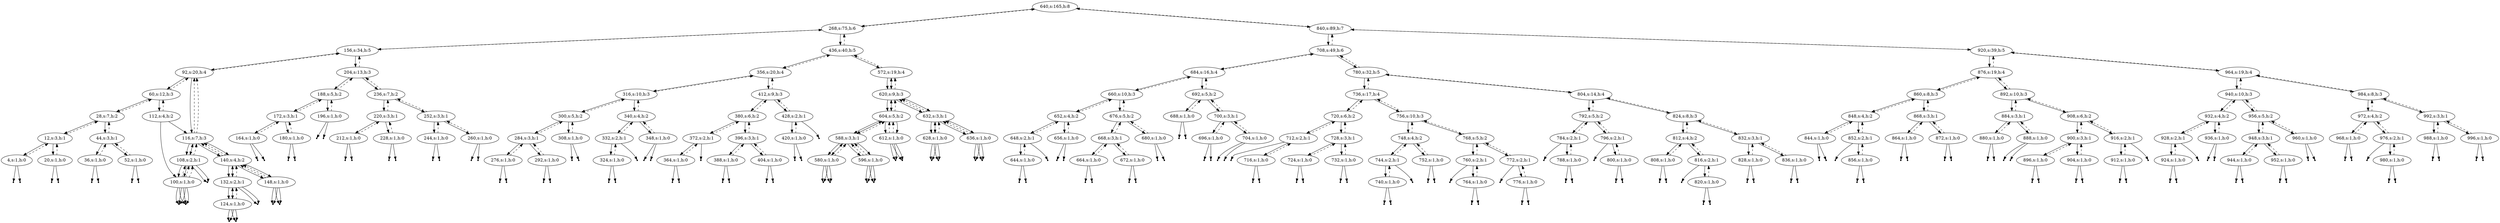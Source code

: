 digraph Blahblah{
{rank = same ; "640"};
nulll4 [shape=point];
4 -> nulll4;
4[label="4,s:1,h:0"];
4 -> 12[style=dashed];
nullr4 [shape=point];
4 -> nullr4;
12 -> 4;
12[label="12,s:3,h:1"];
12 -> 28[style=dashed];
nulll20 [shape=point];
20 -> nulll20;
20[label="20,s:1,h:0"];
20 -> 12[style=dashed];
nullr20 [shape=point];
20 -> nullr20;
12 -> 20;
28 -> 12;
28[label="28,s:7,h:2"];
28 -> 60[style=dashed];
nulll36 [shape=point];
36 -> nulll36;
36[label="36,s:1,h:0"];
36 -> 44[style=dashed];
nullr36 [shape=point];
36 -> nullr36;
44 -> 36;
44[label="44,s:3,h:1"];
44 -> 28[style=dashed];
nulll52 [shape=point];
52 -> nulll52;
52[label="52,s:1,h:0"];
52 -> 44[style=dashed];
nullr52 [shape=point];
52 -> nullr52;
44 -> 52;
28 -> 44;
60 -> 28;
60[label="60,s:12,h:3"];
60 -> 92[style=dashed];
nulll100 [shape=point];
100 -> nulll100;
100[label="100,s:1,h:0"];
100 -> 108[style=dashed];
nullr100 [shape=point];
100 -> nullr100;
112 -> 100;
112[label="112,s:4,h:2"];
112 -> 60[style=dashed];
nulll100 [shape=point];
100 -> nulll100;
100[label="100,s:1,h:0"];
100 -> 108[style=dashed];
nullr100 [shape=point];
100 -> nullr100;
108 -> 100;
108[label="108,s:2,h:1"];
108 -> 116[style=dashed];
nullr108 [shape=point];
108 -> nullr108;
116 -> 108;
116[label="116,s:7,h:3"];
116 -> 92[style=dashed];
nulll124 [shape=point];
124 -> nulll124;
124[label="124,s:1,h:0"];
124 -> 132[style=dashed];
nullr124 [shape=point];
124 -> nullr124;
132 -> 124;
132[label="132,s:2,h:1"];
132 -> 140[style=dashed];
nullr132 [shape=point];
132 -> nullr132;
140 -> 132;
140[label="140,s:4,h:2"];
140 -> 116[style=dashed];
nulll148 [shape=point];
148 -> nulll148;
148[label="148,s:1,h:0"];
148 -> 140[style=dashed];
nullr148 [shape=point];
148 -> nullr148;
140 -> 148;
116 -> 140;
112 -> 116;
60 -> 112;
92 -> 60;
92[label="92,s:20,h:4"];
92 -> 156[style=dashed];
nulll100 [shape=point];
100 -> nulll100;
100[label="100,s:1,h:0"];
100 -> 108[style=dashed];
nullr100 [shape=point];
100 -> nullr100;
108 -> 100;
108[label="108,s:2,h:1"];
108 -> 116[style=dashed];
nullr108 [shape=point];
108 -> nullr108;
116 -> 108;
116[label="116,s:7,h:3"];
116 -> 92[style=dashed];
nulll124 [shape=point];
124 -> nulll124;
124[label="124,s:1,h:0"];
124 -> 132[style=dashed];
nullr124 [shape=point];
124 -> nullr124;
132 -> 124;
132[label="132,s:2,h:1"];
132 -> 140[style=dashed];
nullr132 [shape=point];
132 -> nullr132;
140 -> 132;
140[label="140,s:4,h:2"];
140 -> 116[style=dashed];
nulll148 [shape=point];
148 -> nulll148;
148[label="148,s:1,h:0"];
148 -> 140[style=dashed];
nullr148 [shape=point];
148 -> nullr148;
140 -> 148;
116 -> 140;
92 -> 116;
156 -> 92;
156[label="156,s:34,h:5"];
156 -> 268[style=dashed];
nulll164 [shape=point];
164 -> nulll164;
164[label="164,s:1,h:0"];
164 -> 172[style=dashed];
nullr164 [shape=point];
164 -> nullr164;
172 -> 164;
172[label="172,s:3,h:1"];
172 -> 188[style=dashed];
nulll180 [shape=point];
180 -> nulll180;
180[label="180,s:1,h:0"];
180 -> 172[style=dashed];
nullr180 [shape=point];
180 -> nullr180;
172 -> 180;
188 -> 172;
188[label="188,s:5,h:2"];
188 -> 204[style=dashed];
nulll196 [shape=point];
196 -> nulll196;
196[label="196,s:1,h:0"];
196 -> 188[style=dashed];
nullr196 [shape=point];
196 -> nullr196;
188 -> 196;
204 -> 188;
204[label="204,s:13,h:3"];
204 -> 156[style=dashed];
nulll212 [shape=point];
212 -> nulll212;
212[label="212,s:1,h:0"];
212 -> 220[style=dashed];
nullr212 [shape=point];
212 -> nullr212;
220 -> 212;
220[label="220,s:3,h:1"];
220 -> 236[style=dashed];
nulll228 [shape=point];
228 -> nulll228;
228[label="228,s:1,h:0"];
228 -> 220[style=dashed];
nullr228 [shape=point];
228 -> nullr228;
220 -> 228;
236 -> 220;
236[label="236,s:7,h:2"];
236 -> 204[style=dashed];
nulll244 [shape=point];
244 -> nulll244;
244[label="244,s:1,h:0"];
244 -> 252[style=dashed];
nullr244 [shape=point];
244 -> nullr244;
252 -> 244;
252[label="252,s:3,h:1"];
252 -> 236[style=dashed];
nulll260 [shape=point];
260 -> nulll260;
260[label="260,s:1,h:0"];
260 -> 252[style=dashed];
nullr260 [shape=point];
260 -> nullr260;
252 -> 260;
236 -> 252;
204 -> 236;
156 -> 204;
268 -> 156;
268[label="268,s:75,h:6"];
268 -> 640[style=dashed];
nulll276 [shape=point];
276 -> nulll276;
276[label="276,s:1,h:0"];
276 -> 284[style=dashed];
nullr276 [shape=point];
276 -> nullr276;
284 -> 276;
284[label="284,s:3,h:1"];
284 -> 300[style=dashed];
nulll292 [shape=point];
292 -> nulll292;
292[label="292,s:1,h:0"];
292 -> 284[style=dashed];
nullr292 [shape=point];
292 -> nullr292;
284 -> 292;
300 -> 284;
300[label="300,s:5,h:2"];
300 -> 316[style=dashed];
nulll308 [shape=point];
308 -> nulll308;
308[label="308,s:1,h:0"];
308 -> 300[style=dashed];
nullr308 [shape=point];
308 -> nullr308;
300 -> 308;
316 -> 300;
316[label="316,s:10,h:3"];
316 -> 356[style=dashed];
nulll324 [shape=point];
324 -> nulll324;
324[label="324,s:1,h:0"];
324 -> 332[style=dashed];
nullr324 [shape=point];
324 -> nullr324;
332 -> 324;
332[label="332,s:2,h:1"];
332 -> 340[style=dashed];
nullr332 [shape=point];
332 -> nullr332;
340 -> 332;
340[label="340,s:4,h:2"];
340 -> 316[style=dashed];
nulll348 [shape=point];
348 -> nulll348;
348[label="348,s:1,h:0"];
348 -> 340[style=dashed];
nullr348 [shape=point];
348 -> nullr348;
340 -> 348;
316 -> 340;
356 -> 316;
356[label="356,s:20,h:4"];
356 -> 436[style=dashed];
nulll364 [shape=point];
364 -> nulll364;
364[label="364,s:1,h:0"];
364 -> 372[style=dashed];
nullr364 [shape=point];
364 -> nullr364;
372 -> 364;
372[label="372,s:2,h:1"];
372 -> 380[style=dashed];
nullr372 [shape=point];
372 -> nullr372;
380 -> 372;
380[label="380,s:6,h:2"];
380 -> 412[style=dashed];
nulll388 [shape=point];
388 -> nulll388;
388[label="388,s:1,h:0"];
388 -> 396[style=dashed];
nullr388 [shape=point];
388 -> nullr388;
396 -> 388;
396[label="396,s:3,h:1"];
396 -> 380[style=dashed];
nulll404 [shape=point];
404 -> nulll404;
404[label="404,s:1,h:0"];
404 -> 396[style=dashed];
nullr404 [shape=point];
404 -> nullr404;
396 -> 404;
380 -> 396;
412 -> 380;
412[label="412,s:9,h:3"];
412 -> 356[style=dashed];
nulll420 [shape=point];
420 -> nulll420;
420[label="420,s:1,h:0"];
420 -> 428[style=dashed];
nullr420 [shape=point];
420 -> nullr420;
428 -> 420;
428[label="428,s:2,h:1"];
428 -> 412[style=dashed];
nullr428 [shape=point];
428 -> nullr428;
412 -> 428;
356 -> 412;
436 -> 356;
436[label="436,s:40,h:5"];
436 -> 268[style=dashed];
nulll580 [shape=point];
580 -> nulll580;
580[label="580,s:1,h:0"];
580 -> 588[style=dashed];
nullr580 [shape=point];
580 -> nullr580;
588 -> 580;
588[label="588,s:3,h:1"];
588 -> 604[style=dashed];
nulll596 [shape=point];
596 -> nulll596;
596[label="596,s:1,h:0"];
596 -> 588[style=dashed];
nullr596 [shape=point];
596 -> nullr596;
588 -> 596;
604 -> 588;
604[label="604,s:5,h:2"];
604 -> 620[style=dashed];
nulll612 [shape=point];
612 -> nulll612;
612[label="612,s:1,h:0"];
612 -> 604[style=dashed];
nullr612 [shape=point];
612 -> nullr612;
604 -> 612;
620 -> 604;
620[label="620,s:9,h:3"];
620 -> 572[style=dashed];
nulll628 [shape=point];
628 -> nulll628;
628[label="628,s:1,h:0"];
628 -> 632[style=dashed];
nullr628 [shape=point];
628 -> nullr628;
632 -> 628;
632[label="632,s:3,h:1"];
632 -> 620[style=dashed];
nulll636 [shape=point];
636 -> nulll636;
636[label="636,s:1,h:0"];
636 -> 632[style=dashed];
nullr636 [shape=point];
636 -> nullr636;
632 -> 636;
620 -> 632;
572 -> 620;
572[label="572,s:19,h:4"];
572 -> 436[style=dashed];
nulll580 [shape=point];
580 -> nulll580;
580[label="580,s:1,h:0"];
580 -> 588[style=dashed];
nullr580 [shape=point];
580 -> nullr580;
588 -> 580;
588[label="588,s:3,h:1"];
588 -> 604[style=dashed];
nulll596 [shape=point];
596 -> nulll596;
596[label="596,s:1,h:0"];
596 -> 588[style=dashed];
nullr596 [shape=point];
596 -> nullr596;
588 -> 596;
604 -> 588;
604[label="604,s:5,h:2"];
604 -> 620[style=dashed];
nulll612 [shape=point];
612 -> nulll612;
612[label="612,s:1,h:0"];
612 -> 604[style=dashed];
nullr612 [shape=point];
612 -> nullr612;
604 -> 612;
620 -> 604;
620[label="620,s:9,h:3"];
620 -> 572[style=dashed];
nulll628 [shape=point];
628 -> nulll628;
628[label="628,s:1,h:0"];
628 -> 632[style=dashed];
nullr628 [shape=point];
628 -> nullr628;
632 -> 628;
632[label="632,s:3,h:1"];
632 -> 620[style=dashed];
nulll636 [shape=point];
636 -> nulll636;
636[label="636,s:1,h:0"];
636 -> 632[style=dashed];
nullr636 [shape=point];
636 -> nullr636;
632 -> 636;
620 -> 632;
572 -> 620;
436 -> 572;
268 -> 436;
640 -> 268;
640[label="640,s:165,h:8"];
nulll644 [shape=point];
644 -> nulll644;
644[label="644,s:1,h:0"];
644 -> 648[style=dashed];
nullr644 [shape=point];
644 -> nullr644;
648 -> 644;
648[label="648,s:2,h:1"];
648 -> 652[style=dashed];
nullr648 [shape=point];
648 -> nullr648;
652 -> 648;
652[label="652,s:4,h:2"];
652 -> 660[style=dashed];
nulll656 [shape=point];
656 -> nulll656;
656[label="656,s:1,h:0"];
656 -> 652[style=dashed];
nullr656 [shape=point];
656 -> nullr656;
652 -> 656;
660 -> 652;
660[label="660,s:10,h:3"];
660 -> 684[style=dashed];
nulll664 [shape=point];
664 -> nulll664;
664[label="664,s:1,h:0"];
664 -> 668[style=dashed];
nullr664 [shape=point];
664 -> nullr664;
668 -> 664;
668[label="668,s:3,h:1"];
668 -> 676[style=dashed];
nulll672 [shape=point];
672 -> nulll672;
672[label="672,s:1,h:0"];
672 -> 668[style=dashed];
nullr672 [shape=point];
672 -> nullr672;
668 -> 672;
676 -> 668;
676[label="676,s:5,h:2"];
676 -> 660[style=dashed];
nulll680 [shape=point];
680 -> nulll680;
680[label="680,s:1,h:0"];
680 -> 676[style=dashed];
nullr680 [shape=point];
680 -> nullr680;
676 -> 680;
660 -> 676;
684 -> 660;
684[label="684,s:16,h:4"];
684 -> 708[style=dashed];
nulll688 [shape=point];
688 -> nulll688;
688[label="688,s:1,h:0"];
688 -> 692[style=dashed];
nullr688 [shape=point];
688 -> nullr688;
692 -> 688;
692[label="692,s:5,h:2"];
692 -> 684[style=dashed];
nulll696 [shape=point];
696 -> nulll696;
696[label="696,s:1,h:0"];
696 -> 700[style=dashed];
nullr696 [shape=point];
696 -> nullr696;
700 -> 696;
700[label="700,s:3,h:1"];
700 -> 692[style=dashed];
nulll704 [shape=point];
704 -> nulll704;
704[label="704,s:1,h:0"];
704 -> 700[style=dashed];
nullr704 [shape=point];
704 -> nullr704;
700 -> 704;
692 -> 700;
684 -> 692;
708 -> 684;
708[label="708,s:49,h:6"];
708 -> 840[style=dashed];
nulll712 [shape=point];
712 -> nulll712;
712[label="712,s:2,h:1"];
712 -> 720[style=dashed];
nulll716 [shape=point];
716 -> nulll716;
716[label="716,s:1,h:0"];
716 -> 712[style=dashed];
nullr716 [shape=point];
716 -> nullr716;
712 -> 716;
720 -> 712;
720[label="720,s:6,h:2"];
720 -> 736[style=dashed];
nulll724 [shape=point];
724 -> nulll724;
724[label="724,s:1,h:0"];
724 -> 728[style=dashed];
nullr724 [shape=point];
724 -> nullr724;
728 -> 724;
728[label="728,s:3,h:1"];
728 -> 720[style=dashed];
nulll732 [shape=point];
732 -> nulll732;
732[label="732,s:1,h:0"];
732 -> 728[style=dashed];
nullr732 [shape=point];
732 -> nullr732;
728 -> 732;
720 -> 728;
736 -> 720;
736[label="736,s:17,h:4"];
736 -> 780[style=dashed];
nulll740 [shape=point];
740 -> nulll740;
740[label="740,s:1,h:0"];
740 -> 744[style=dashed];
nullr740 [shape=point];
740 -> nullr740;
744 -> 740;
744[label="744,s:2,h:1"];
744 -> 748[style=dashed];
nullr744 [shape=point];
744 -> nullr744;
748 -> 744;
748[label="748,s:4,h:2"];
748 -> 756[style=dashed];
nulll752 [shape=point];
752 -> nulll752;
752[label="752,s:1,h:0"];
752 -> 748[style=dashed];
nullr752 [shape=point];
752 -> nullr752;
748 -> 752;
756 -> 748;
756[label="756,s:10,h:3"];
756 -> 736[style=dashed];
nulll760 [shape=point];
760 -> nulll760;
760[label="760,s:2,h:1"];
760 -> 768[style=dashed];
nulll764 [shape=point];
764 -> nulll764;
764[label="764,s:1,h:0"];
764 -> 760[style=dashed];
nullr764 [shape=point];
764 -> nullr764;
760 -> 764;
768 -> 760;
768[label="768,s:5,h:2"];
768 -> 756[style=dashed];
nulll772 [shape=point];
772 -> nulll772;
772[label="772,s:2,h:1"];
772 -> 768[style=dashed];
nulll776 [shape=point];
776 -> nulll776;
776[label="776,s:1,h:0"];
776 -> 772[style=dashed];
nullr776 [shape=point];
776 -> nullr776;
772 -> 776;
768 -> 772;
756 -> 768;
736 -> 756;
780 -> 736;
780[label="780,s:32,h:5"];
780 -> 708[style=dashed];
nulll784 [shape=point];
784 -> nulll784;
784[label="784,s:2,h:1"];
784 -> 792[style=dashed];
nulll788 [shape=point];
788 -> nulll788;
788[label="788,s:1,h:0"];
788 -> 784[style=dashed];
nullr788 [shape=point];
788 -> nullr788;
784 -> 788;
792 -> 784;
792[label="792,s:5,h:2"];
792 -> 804[style=dashed];
nulll796 [shape=point];
796 -> nulll796;
796[label="796,s:2,h:1"];
796 -> 792[style=dashed];
nulll800 [shape=point];
800 -> nulll800;
800[label="800,s:1,h:0"];
800 -> 796[style=dashed];
nullr800 [shape=point];
800 -> nullr800;
796 -> 800;
792 -> 796;
804 -> 792;
804[label="804,s:14,h:4"];
804 -> 780[style=dashed];
nulll808 [shape=point];
808 -> nulll808;
808[label="808,s:1,h:0"];
808 -> 812[style=dashed];
nullr808 [shape=point];
808 -> nullr808;
812 -> 808;
812[label="812,s:4,h:2"];
812 -> 824[style=dashed];
nulll816 [shape=point];
816 -> nulll816;
816[label="816,s:2,h:1"];
816 -> 812[style=dashed];
nulll820 [shape=point];
820 -> nulll820;
820[label="820,s:1,h:0"];
820 -> 816[style=dashed];
nullr820 [shape=point];
820 -> nullr820;
816 -> 820;
812 -> 816;
824 -> 812;
824[label="824,s:8,h:3"];
824 -> 804[style=dashed];
nulll828 [shape=point];
828 -> nulll828;
828[label="828,s:1,h:0"];
828 -> 832[style=dashed];
nullr828 [shape=point];
828 -> nullr828;
832 -> 828;
832[label="832,s:3,h:1"];
832 -> 824[style=dashed];
nulll836 [shape=point];
836 -> nulll836;
836[label="836,s:1,h:0"];
836 -> 832[style=dashed];
nullr836 [shape=point];
836 -> nullr836;
832 -> 836;
824 -> 832;
804 -> 824;
780 -> 804;
708 -> 780;
840 -> 708;
840[label="840,s:89,h:7"];
840 -> 640[style=dashed];
nulll844 [shape=point];
844 -> nulll844;
844[label="844,s:1,h:0"];
844 -> 848[style=dashed];
nullr844 [shape=point];
844 -> nullr844;
848 -> 844;
848[label="848,s:4,h:2"];
848 -> 860[style=dashed];
nulll852 [shape=point];
852 -> nulll852;
852[label="852,s:2,h:1"];
852 -> 848[style=dashed];
nulll856 [shape=point];
856 -> nulll856;
856[label="856,s:1,h:0"];
856 -> 852[style=dashed];
nullr856 [shape=point];
856 -> nullr856;
852 -> 856;
848 -> 852;
860 -> 848;
860[label="860,s:8,h:3"];
860 -> 876[style=dashed];
nulll864 [shape=point];
864 -> nulll864;
864[label="864,s:1,h:0"];
864 -> 868[style=dashed];
nullr864 [shape=point];
864 -> nullr864;
868 -> 864;
868[label="868,s:3,h:1"];
868 -> 860[style=dashed];
nulll872 [shape=point];
872 -> nulll872;
872[label="872,s:1,h:0"];
872 -> 868[style=dashed];
nullr872 [shape=point];
872 -> nullr872;
868 -> 872;
860 -> 868;
876 -> 860;
876[label="876,s:19,h:4"];
876 -> 920[style=dashed];
nulll880 [shape=point];
880 -> nulll880;
880[label="880,s:1,h:0"];
880 -> 884[style=dashed];
nullr880 [shape=point];
880 -> nullr880;
884 -> 880;
884[label="884,s:3,h:1"];
884 -> 892[style=dashed];
nulll888 [shape=point];
888 -> nulll888;
888[label="888,s:1,h:0"];
888 -> 884[style=dashed];
nullr888 [shape=point];
888 -> nullr888;
884 -> 888;
892 -> 884;
892[label="892,s:10,h:3"];
892 -> 876[style=dashed];
nulll896 [shape=point];
896 -> nulll896;
896[label="896,s:1,h:0"];
896 -> 900[style=dashed];
nullr896 [shape=point];
896 -> nullr896;
900 -> 896;
900[label="900,s:3,h:1"];
900 -> 908[style=dashed];
nulll904 [shape=point];
904 -> nulll904;
904[label="904,s:1,h:0"];
904 -> 900[style=dashed];
nullr904 [shape=point];
904 -> nullr904;
900 -> 904;
908 -> 900;
908[label="908,s:6,h:2"];
908 -> 892[style=dashed];
nulll912 [shape=point];
912 -> nulll912;
912[label="912,s:1,h:0"];
912 -> 916[style=dashed];
nullr912 [shape=point];
912 -> nullr912;
916 -> 912;
916[label="916,s:2,h:1"];
916 -> 908[style=dashed];
nullr916 [shape=point];
916 -> nullr916;
908 -> 916;
892 -> 908;
876 -> 892;
920 -> 876;
920[label="920,s:39,h:5"];
920 -> 840[style=dashed];
nulll924 [shape=point];
924 -> nulll924;
924[label="924,s:1,h:0"];
924 -> 928[style=dashed];
nullr924 [shape=point];
924 -> nullr924;
928 -> 924;
928[label="928,s:2,h:1"];
928 -> 932[style=dashed];
nullr928 [shape=point];
928 -> nullr928;
932 -> 928;
932[label="932,s:4,h:2"];
932 -> 940[style=dashed];
nulll936 [shape=point];
936 -> nulll936;
936[label="936,s:1,h:0"];
936 -> 932[style=dashed];
nullr936 [shape=point];
936 -> nullr936;
932 -> 936;
940 -> 932;
940[label="940,s:10,h:3"];
940 -> 964[style=dashed];
nulll944 [shape=point];
944 -> nulll944;
944[label="944,s:1,h:0"];
944 -> 948[style=dashed];
nullr944 [shape=point];
944 -> nullr944;
948 -> 944;
948[label="948,s:3,h:1"];
948 -> 956[style=dashed];
nulll952 [shape=point];
952 -> nulll952;
952[label="952,s:1,h:0"];
952 -> 948[style=dashed];
nullr952 [shape=point];
952 -> nullr952;
948 -> 952;
956 -> 948;
956[label="956,s:5,h:2"];
956 -> 940[style=dashed];
nulll960 [shape=point];
960 -> nulll960;
960[label="960,s:1,h:0"];
960 -> 956[style=dashed];
nullr960 [shape=point];
960 -> nullr960;
956 -> 960;
940 -> 956;
964 -> 940;
964[label="964,s:19,h:4"];
964 -> 920[style=dashed];
nulll968 [shape=point];
968 -> nulll968;
968[label="968,s:1,h:0"];
968 -> 972[style=dashed];
nullr968 [shape=point];
968 -> nullr968;
972 -> 968;
972[label="972,s:4,h:2"];
972 -> 984[style=dashed];
nulll976 [shape=point];
976 -> nulll976;
976[label="976,s:2,h:1"];
976 -> 972[style=dashed];
nulll980 [shape=point];
980 -> nulll980;
980[label="980,s:1,h:0"];
980 -> 976[style=dashed];
nullr980 [shape=point];
980 -> nullr980;
976 -> 980;
972 -> 976;
984 -> 972;
984[label="984,s:8,h:3"];
984 -> 964[style=dashed];
nulll988 [shape=point];
988 -> nulll988;
988[label="988,s:1,h:0"];
988 -> 992[style=dashed];
nullr988 [shape=point];
988 -> nullr988;
992 -> 988;
992[label="992,s:3,h:1"];
992 -> 984[style=dashed];
nulll996 [shape=point];
996 -> nulll996;
996[label="996,s:1,h:0"];
996 -> 992[style=dashed];
nullr996 [shape=point];
996 -> nullr996;
992 -> 996;
984 -> 992;
964 -> 984;
920 -> 964;
840 -> 920;
640 -> 840;
}